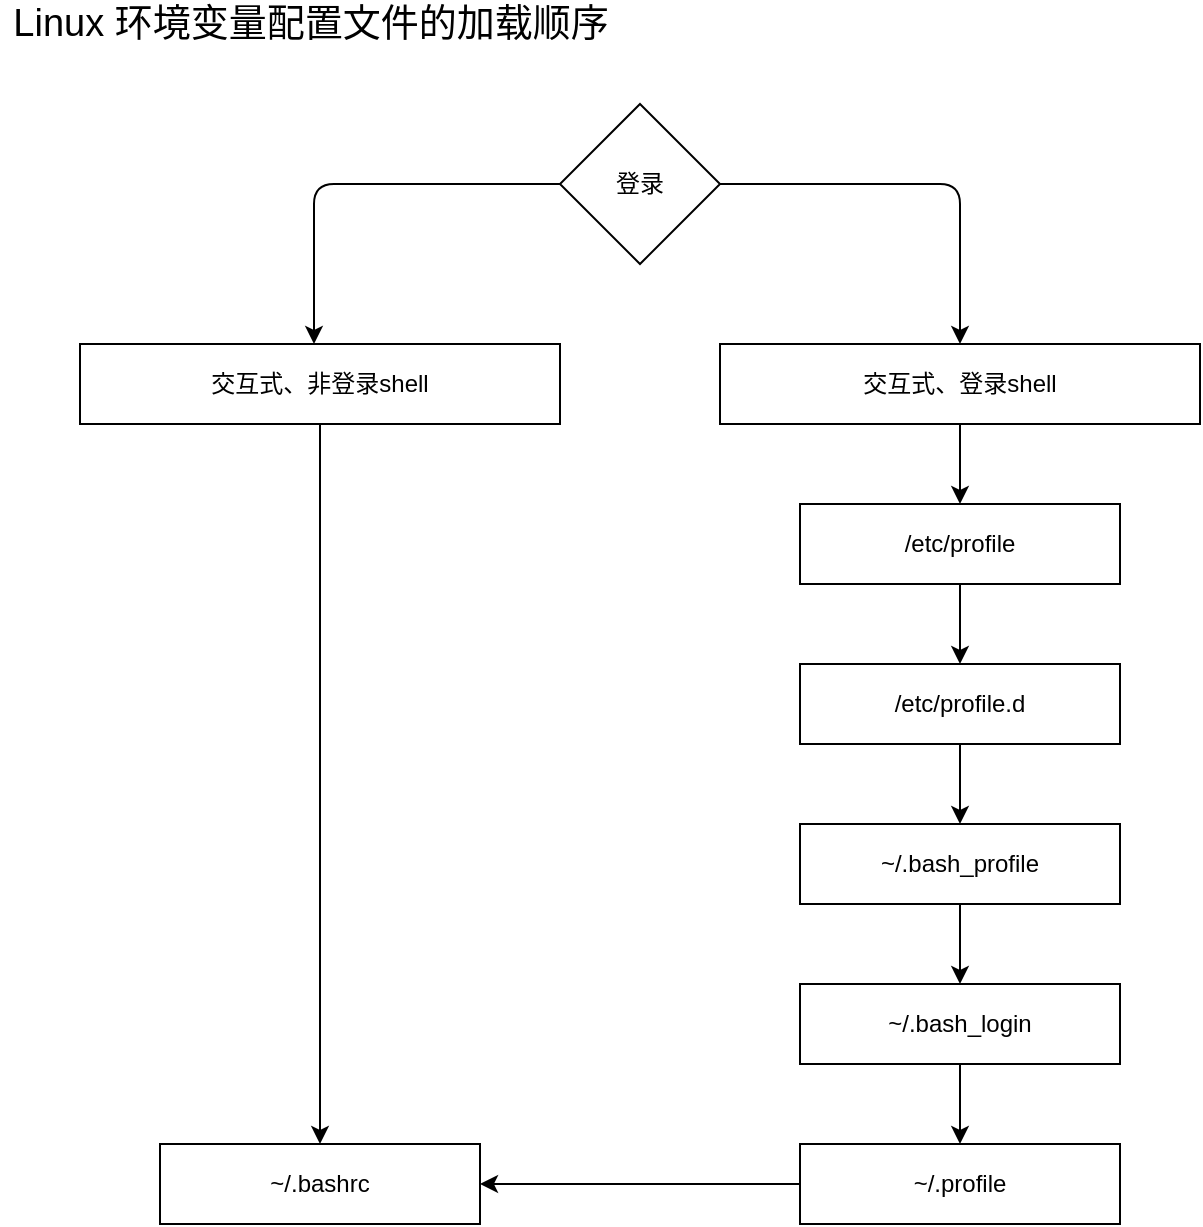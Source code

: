 <mxfile version="14.6.9" type="github">
  <diagram id="dPScNW-UIiB4ZUtxpsmn" name="第 1 页">
    <mxGraphModel dx="876" dy="880" grid="1" gridSize="10" guides="1" tooltips="1" connect="1" arrows="1" fold="1" page="1" pageScale="1" pageWidth="827" pageHeight="1169" math="0" shadow="0">
      <root>
        <mxCell id="0" />
        <mxCell id="1" parent="0" />
        <mxCell id="dpWHIGdJJ9qzUJyivSo7-1" value="登录" style="rhombus;whiteSpace=wrap;html=1;" vertex="1" parent="1">
          <mxGeometry x="280" y="80" width="80" height="80" as="geometry" />
        </mxCell>
        <mxCell id="dpWHIGdJJ9qzUJyivSo7-20" style="edgeStyle=orthogonalEdgeStyle;rounded=0;orthogonalLoop=1;jettySize=auto;html=1;" edge="1" parent="1" source="dpWHIGdJJ9qzUJyivSo7-3" target="dpWHIGdJJ9qzUJyivSo7-18">
          <mxGeometry relative="1" as="geometry" />
        </mxCell>
        <mxCell id="dpWHIGdJJ9qzUJyivSo7-3" value="交互式、非登录shell" style="rounded=0;whiteSpace=wrap;html=1;" vertex="1" parent="1">
          <mxGeometry x="40" y="200" width="240" height="40" as="geometry" />
        </mxCell>
        <mxCell id="dpWHIGdJJ9qzUJyivSo7-5" value="" style="endArrow=classic;html=1;exitX=1;exitY=0.5;exitDx=0;exitDy=0;" edge="1" parent="1" source="dpWHIGdJJ9qzUJyivSo7-1">
          <mxGeometry width="50" height="50" relative="1" as="geometry">
            <mxPoint x="290" y="130" as="sourcePoint" />
            <mxPoint x="480" y="200" as="targetPoint" />
            <Array as="points">
              <mxPoint x="480" y="120" />
            </Array>
          </mxGeometry>
        </mxCell>
        <mxCell id="dpWHIGdJJ9qzUJyivSo7-9" value="" style="edgeStyle=orthogonalEdgeStyle;rounded=0;orthogonalLoop=1;jettySize=auto;html=1;" edge="1" parent="1" source="dpWHIGdJJ9qzUJyivSo7-6" target="dpWHIGdJJ9qzUJyivSo7-8">
          <mxGeometry relative="1" as="geometry" />
        </mxCell>
        <mxCell id="dpWHIGdJJ9qzUJyivSo7-6" value="交互式、登录shell" style="rounded=0;whiteSpace=wrap;html=1;" vertex="1" parent="1">
          <mxGeometry x="360" y="200" width="240" height="40" as="geometry" />
        </mxCell>
        <mxCell id="dpWHIGdJJ9qzUJyivSo7-7" value="" style="endArrow=classic;html=1;exitX=0;exitY=0.5;exitDx=0;exitDy=0;" edge="1" parent="1" source="dpWHIGdJJ9qzUJyivSo7-1">
          <mxGeometry width="50" height="50" relative="1" as="geometry">
            <mxPoint x="390" y="470" as="sourcePoint" />
            <mxPoint x="157" y="200" as="targetPoint" />
            <Array as="points">
              <mxPoint x="157" y="120" />
            </Array>
          </mxGeometry>
        </mxCell>
        <mxCell id="dpWHIGdJJ9qzUJyivSo7-11" value="" style="edgeStyle=orthogonalEdgeStyle;rounded=0;orthogonalLoop=1;jettySize=auto;html=1;" edge="1" parent="1" source="dpWHIGdJJ9qzUJyivSo7-8" target="dpWHIGdJJ9qzUJyivSo7-10">
          <mxGeometry relative="1" as="geometry" />
        </mxCell>
        <mxCell id="dpWHIGdJJ9qzUJyivSo7-8" value="/etc/profile" style="whiteSpace=wrap;html=1;rounded=0;" vertex="1" parent="1">
          <mxGeometry x="400" y="280" width="160" height="40" as="geometry" />
        </mxCell>
        <mxCell id="dpWHIGdJJ9qzUJyivSo7-13" value="" style="edgeStyle=orthogonalEdgeStyle;rounded=0;orthogonalLoop=1;jettySize=auto;html=1;" edge="1" parent="1" source="dpWHIGdJJ9qzUJyivSo7-10" target="dpWHIGdJJ9qzUJyivSo7-12">
          <mxGeometry relative="1" as="geometry" />
        </mxCell>
        <mxCell id="dpWHIGdJJ9qzUJyivSo7-10" value="/etc/profile.d" style="whiteSpace=wrap;html=1;rounded=0;" vertex="1" parent="1">
          <mxGeometry x="400" y="360" width="160" height="40" as="geometry" />
        </mxCell>
        <mxCell id="dpWHIGdJJ9qzUJyivSo7-15" value="" style="edgeStyle=orthogonalEdgeStyle;rounded=0;orthogonalLoop=1;jettySize=auto;html=1;" edge="1" parent="1" source="dpWHIGdJJ9qzUJyivSo7-12" target="dpWHIGdJJ9qzUJyivSo7-14">
          <mxGeometry relative="1" as="geometry" />
        </mxCell>
        <mxCell id="dpWHIGdJJ9qzUJyivSo7-12" value="~/.bash_profile" style="whiteSpace=wrap;html=1;rounded=0;" vertex="1" parent="1">
          <mxGeometry x="400" y="440" width="160" height="40" as="geometry" />
        </mxCell>
        <mxCell id="dpWHIGdJJ9qzUJyivSo7-17" value="" style="edgeStyle=orthogonalEdgeStyle;rounded=0;orthogonalLoop=1;jettySize=auto;html=1;" edge="1" parent="1" source="dpWHIGdJJ9qzUJyivSo7-14" target="dpWHIGdJJ9qzUJyivSo7-16">
          <mxGeometry relative="1" as="geometry" />
        </mxCell>
        <mxCell id="dpWHIGdJJ9qzUJyivSo7-14" value="~/.bash_login" style="whiteSpace=wrap;html=1;rounded=0;" vertex="1" parent="1">
          <mxGeometry x="400" y="520" width="160" height="40" as="geometry" />
        </mxCell>
        <mxCell id="dpWHIGdJJ9qzUJyivSo7-19" value="" style="edgeStyle=orthogonalEdgeStyle;rounded=0;orthogonalLoop=1;jettySize=auto;html=1;" edge="1" parent="1" source="dpWHIGdJJ9qzUJyivSo7-16" target="dpWHIGdJJ9qzUJyivSo7-18">
          <mxGeometry relative="1" as="geometry" />
        </mxCell>
        <mxCell id="dpWHIGdJJ9qzUJyivSo7-16" value="~/.profile" style="whiteSpace=wrap;html=1;rounded=0;" vertex="1" parent="1">
          <mxGeometry x="400" y="600" width="160" height="40" as="geometry" />
        </mxCell>
        <mxCell id="dpWHIGdJJ9qzUJyivSo7-18" value="~/.bashrc" style="whiteSpace=wrap;html=1;rounded=0;" vertex="1" parent="1">
          <mxGeometry x="80" y="600" width="160" height="40" as="geometry" />
        </mxCell>
        <mxCell id="dpWHIGdJJ9qzUJyivSo7-21" value="&lt;font style=&quot;font-size: 19px&quot;&gt;Linux 环境变量配置文件的加载顺序&lt;/font&gt;" style="text;html=1;align=center;verticalAlign=middle;resizable=0;points=[];autosize=1;strokeColor=none;" vertex="1" parent="1">
          <mxGeometry y="30" width="310" height="20" as="geometry" />
        </mxCell>
      </root>
    </mxGraphModel>
  </diagram>
</mxfile>
